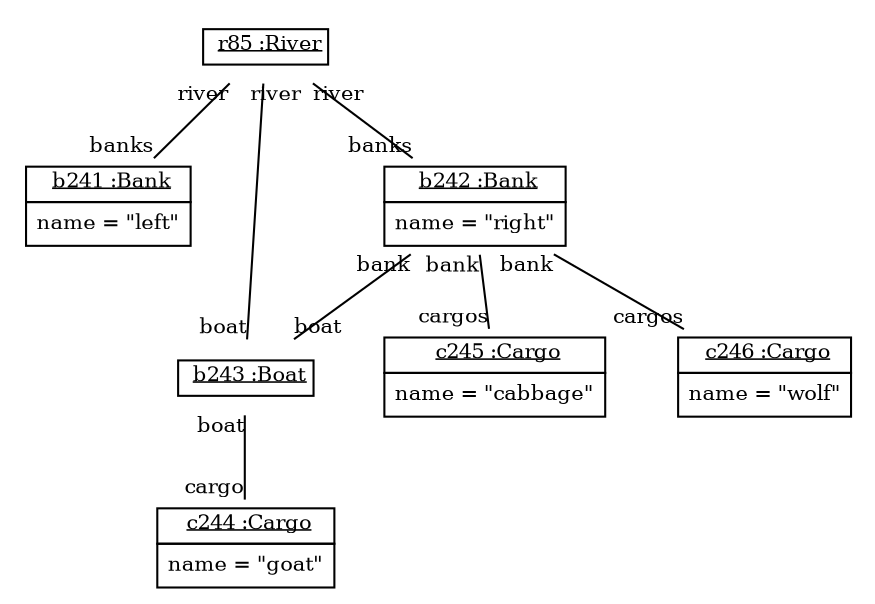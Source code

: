 graph ObjectDiagram {
   node [shape = none, fontsize = 10];
   edge [fontsize = 10];
   compound=true;

r85 [label=<<table border='0' cellborder='1' cellspacing='0'> <tr> <td> <u>r85 :River</u></td></tr></table>>];
b241 [label=<<table border='0' cellborder='1' cellspacing='0'> <tr> <td> <u>b241 :Bank</u></td></tr><tr><td><table border='0' cellborder='0' cellspacing='0'><tr><td align='left'>name = "left"</td></tr></table></td></tr></table>>];
b242 [label=<<table border='0' cellborder='1' cellspacing='0'> <tr> <td> <u>b242 :Bank</u></td></tr><tr><td><table border='0' cellborder='0' cellspacing='0'><tr><td align='left'>name = "right"</td></tr></table></td></tr></table>>];
b243 [label=<<table border='0' cellborder='1' cellspacing='0'> <tr> <td> <u>b243 :Boat</u></td></tr></table>>];
c244 [label=<<table border='0' cellborder='1' cellspacing='0'> <tr> <td> <u>c244 :Cargo</u></td></tr><tr><td><table border='0' cellborder='0' cellspacing='0'><tr><td align='left'>name = "goat"</td></tr></table></td></tr></table>>];
c245 [label=<<table border='0' cellborder='1' cellspacing='0'> <tr> <td> <u>c245 :Cargo</u></td></tr><tr><td><table border='0' cellborder='0' cellspacing='0'><tr><td align='left'>name = "cabbage"</td></tr></table></td></tr></table>>];
c246 [label=<<table border='0' cellborder='1' cellspacing='0'> <tr> <td> <u>c246 :Cargo</u></td></tr><tr><td><table border='0' cellborder='0' cellspacing='0'><tr><td align='left'>name = "wolf"</td></tr></table></td></tr></table>>];

r85 -- b241 [headlabel = "banks" taillabel = "river"];
r85 -- b242 [headlabel = "banks" taillabel = "river"];
r85 -- b243 [headlabel = "boat" taillabel = "river"];
b242 -- b243 [headlabel = "boat" taillabel = "bank"];
b242 -- c245 [headlabel = "cargos" taillabel = "bank"];
b242 -- c246 [headlabel = "cargos" taillabel = "bank"];
b243 -- c244 [headlabel = "cargo" taillabel = "boat"];
}
